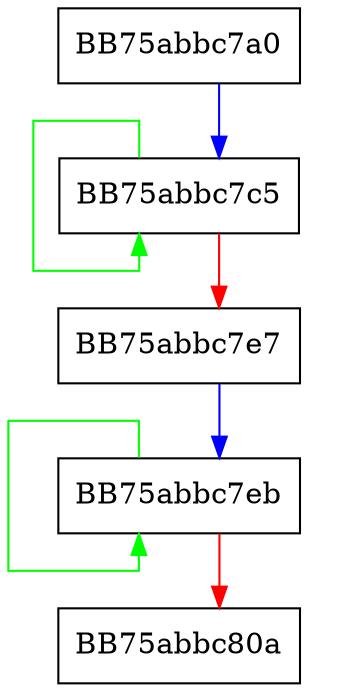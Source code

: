 digraph MMX4_phsubw {
  node [shape="box"];
  graph [splines=ortho];
  BB75abbc7a0 -> BB75abbc7c5 [color="blue"];
  BB75abbc7c5 -> BB75abbc7c5 [color="green"];
  BB75abbc7c5 -> BB75abbc7e7 [color="red"];
  BB75abbc7e7 -> BB75abbc7eb [color="blue"];
  BB75abbc7eb -> BB75abbc7eb [color="green"];
  BB75abbc7eb -> BB75abbc80a [color="red"];
}